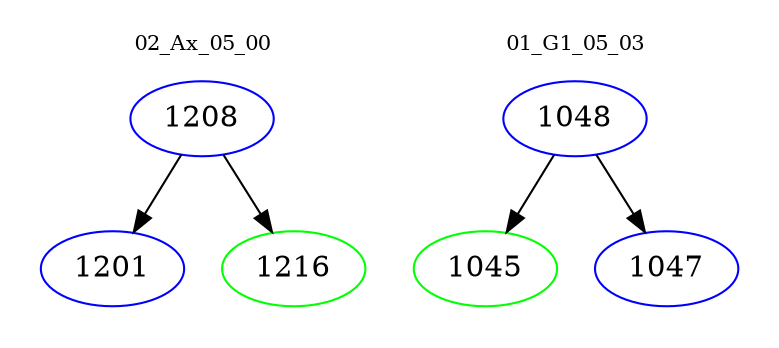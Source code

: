digraph{
subgraph cluster_0 {
color = white
label = "02_Ax_05_00";
fontsize=10;
T0_1208 [label="1208", color="blue"]
T0_1208 -> T0_1201 [color="black"]
T0_1201 [label="1201", color="blue"]
T0_1208 -> T0_1216 [color="black"]
T0_1216 [label="1216", color="green"]
}
subgraph cluster_1 {
color = white
label = "01_G1_05_03";
fontsize=10;
T1_1048 [label="1048", color="blue"]
T1_1048 -> T1_1045 [color="black"]
T1_1045 [label="1045", color="green"]
T1_1048 -> T1_1047 [color="black"]
T1_1047 [label="1047", color="blue"]
}
}
